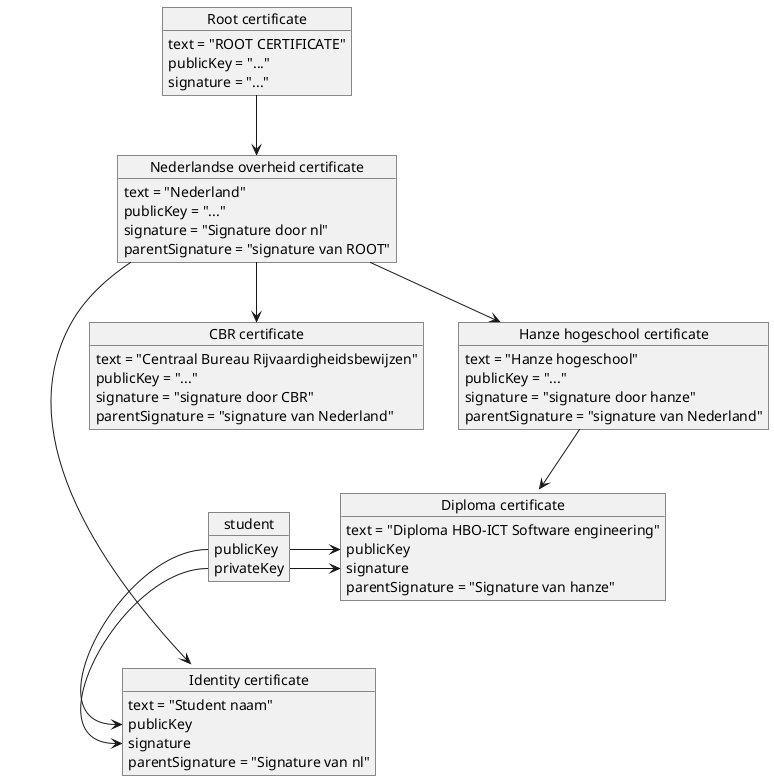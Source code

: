 @startuml certificate chain
object "Root certificate" as rcrt {
  text = "ROOT CERTIFICATE"
  publicKey = "..."
  signature = "..."
}
object "Nederlandse overheid certificate" as nl {
  text = "Nederland"
  publicKey = "..."
  signature = "Signature door nl"
  parentSignature = "signature van ROOT"
}

rcrt --> nl


object "CBR certificate" as CBR {
  text = "Centraal Bureau Rijvaardigheidsbewijzen"
  publicKey = "..."
  signature = "signature door CBR"
  parentSignature = "signature van Nederland"
}

nl --> CBR

object "Hanze hogeschool certificate" as hanze {
  text = "Hanze hogeschool"
  publicKey = "..."
  signature = "signature door hanze"
  parentSignature = "signature van Nederland"
}

nl --> hanze

object student {
  publicKey
  privateKey
}

object "Diploma certificate" as Diploma {
  text = "Diploma HBO-ICT Software engineering"
  publicKey
  signature
  parentSignature = "Signature van hanze"
}

object "Identity certificate" as id {
  text = "Student naam"
  publicKey
  signature
  parentSignature = "Signature van nl"
}

nl -> id

student::publicKey -> Diploma::publicKey
student::privateKey -> Diploma::signature
student::publicKey --> id::publicKey
student::privateKey --> id::signature

hanze --> Diploma
 

@enduml
